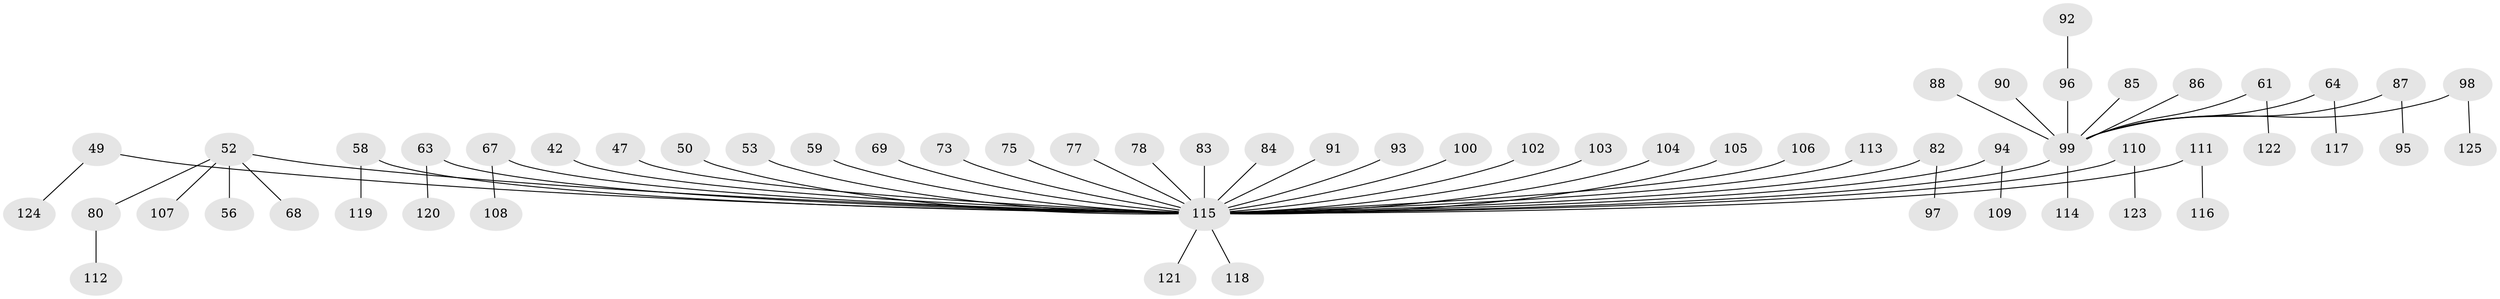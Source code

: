 // original degree distribution, {4: 0.096, 5: 0.016, 3: 0.128, 7: 0.016, 2: 0.24, 1: 0.496, 6: 0.008}
// Generated by graph-tools (version 1.1) at 2025/52/03/09/25 04:52:39]
// undirected, 62 vertices, 61 edges
graph export_dot {
graph [start="1"]
  node [color=gray90,style=filled];
  42;
  47;
  49;
  50;
  52 [super="+26"];
  53;
  56;
  58;
  59;
  61;
  63;
  64;
  67;
  68;
  69;
  73;
  75;
  77;
  78;
  80;
  82;
  83;
  84;
  85;
  86;
  87;
  88;
  90;
  91;
  92;
  93;
  94;
  95;
  96 [super="+44+62+71"];
  97;
  98 [super="+60"];
  99 [super="+81"];
  100;
  102;
  103;
  104;
  105;
  106;
  107;
  108;
  109;
  110;
  111;
  112;
  113;
  114;
  115 [super="+25+101+89+72+66"];
  116;
  117;
  118;
  119;
  120;
  121;
  122;
  123;
  124;
  125;
  42 -- 115;
  47 -- 115;
  49 -- 124;
  49 -- 115;
  50 -- 115;
  52 -- 56;
  52 -- 107;
  52 -- 80;
  52 -- 68;
  52 -- 115;
  53 -- 115;
  58 -- 119;
  58 -- 115;
  59 -- 115;
  61 -- 122;
  61 -- 99;
  63 -- 120;
  63 -- 115;
  64 -- 117;
  64 -- 99;
  67 -- 108;
  67 -- 115;
  69 -- 115;
  73 -- 115;
  75 -- 115;
  77 -- 115;
  78 -- 115;
  80 -- 112;
  82 -- 97;
  82 -- 115;
  83 -- 115;
  84 -- 115;
  85 -- 99;
  86 -- 99;
  87 -- 95;
  87 -- 99;
  88 -- 99;
  90 -- 99;
  91 -- 115;
  92 -- 96;
  93 -- 115;
  94 -- 109;
  94 -- 115;
  96 -- 99;
  98 -- 125;
  98 -- 99;
  99 -- 114;
  99 -- 115;
  100 -- 115;
  102 -- 115;
  103 -- 115;
  104 -- 115;
  105 -- 115;
  106 -- 115;
  110 -- 123;
  110 -- 115;
  111 -- 116;
  111 -- 115;
  113 -- 115;
  115 -- 118;
  115 -- 121;
}
